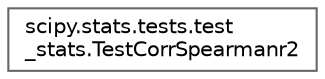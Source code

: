 digraph "Graphical Class Hierarchy"
{
 // LATEX_PDF_SIZE
  bgcolor="transparent";
  edge [fontname=Helvetica,fontsize=10,labelfontname=Helvetica,labelfontsize=10];
  node [fontname=Helvetica,fontsize=10,shape=box,height=0.2,width=0.4];
  rankdir="LR";
  Node0 [id="Node000000",label="scipy.stats.tests.test\l_stats.TestCorrSpearmanr2",height=0.2,width=0.4,color="grey40", fillcolor="white", style="filled",URL="$d5/ddb/classscipy_1_1stats_1_1tests_1_1test__stats_1_1TestCorrSpearmanr2.html",tooltip=" "];
}
